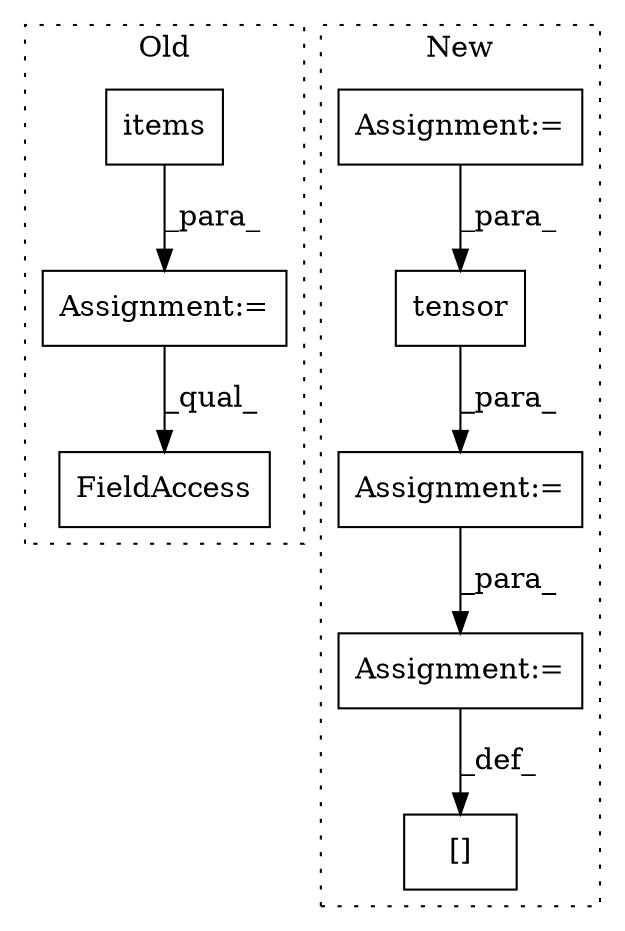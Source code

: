 digraph G {
subgraph cluster0 {
1 [label="items" a="32" s="3352" l="7" shape="box"];
4 [label="Assignment:=" a="7" s="3335" l="33" shape="box"];
5 [label="FieldAccess" a="22" s="3260" l="6" shape="box"];
label = "Old";
style="dotted";
}
subgraph cluster1 {
2 [label="tensor" a="32" s="3165,3181" l="7,1" shape="box"];
3 [label="Assignment:=" a="7" s="3524" l="1" shape="box"];
6 [label="[]" a="2" s="3500,3523" l="12,1" shape="box"];
7 [label="Assignment:=" a="7" s="3079" l="1" shape="box"];
8 [label="Assignment:=" a="7" s="3158" l="1" shape="box"];
label = "New";
style="dotted";
}
1 -> 4 [label="_para_"];
2 -> 8 [label="_para_"];
3 -> 6 [label="_def_"];
4 -> 5 [label="_qual_"];
7 -> 2 [label="_para_"];
8 -> 3 [label="_para_"];
}